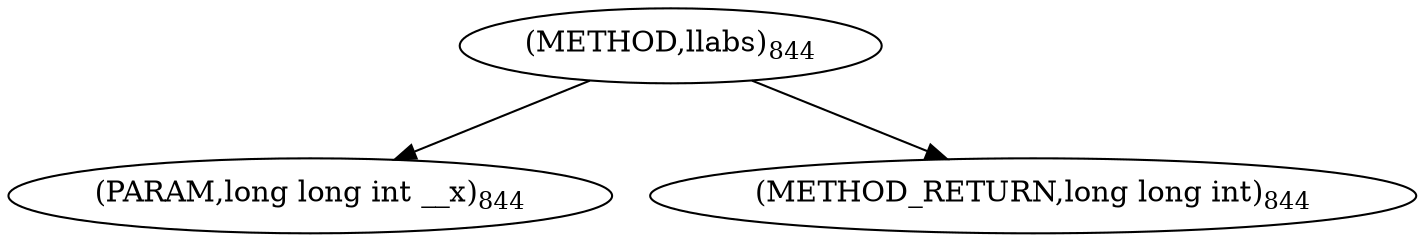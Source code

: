 digraph "llabs" {  
"45498" [label = <(METHOD,llabs)<SUB>844</SUB>> ]
"45499" [label = <(PARAM,long long int __x)<SUB>844</SUB>> ]
"45500" [label = <(METHOD_RETURN,long long int)<SUB>844</SUB>> ]
  "45498" -> "45499" 
  "45498" -> "45500" 
}
